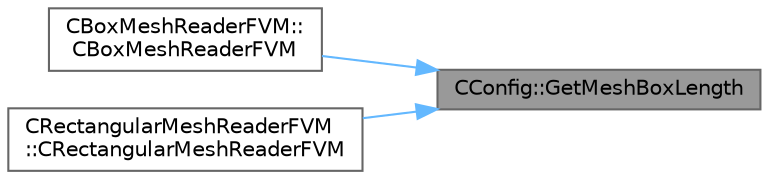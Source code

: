 digraph "CConfig::GetMeshBoxLength"
{
 // LATEX_PDF_SIZE
  bgcolor="transparent";
  edge [fontname=Helvetica,fontsize=10,labelfontname=Helvetica,labelfontsize=10];
  node [fontname=Helvetica,fontsize=10,shape=box,height=0.2,width=0.4];
  rankdir="RL";
  Node1 [id="Node000001",label="CConfig::GetMeshBoxLength",height=0.2,width=0.4,color="gray40", fillcolor="grey60", style="filled", fontcolor="black",tooltip="Get the length of the analytic RECTANGLE or BOX grid in the specified coordinate direction."];
  Node1 -> Node2 [id="edge1_Node000001_Node000002",dir="back",color="steelblue1",style="solid",tooltip=" "];
  Node2 [id="Node000002",label="CBoxMeshReaderFVM::\lCBoxMeshReaderFVM",height=0.2,width=0.4,color="grey40", fillcolor="white", style="filled",URL="$classCBoxMeshReaderFVM.html#a005b6ebd30438a774a8a516a6e8258a9",tooltip="Constructor of the CBoxMeshReaderFVM class."];
  Node1 -> Node3 [id="edge2_Node000001_Node000003",dir="back",color="steelblue1",style="solid",tooltip=" "];
  Node3 [id="Node000003",label="CRectangularMeshReaderFVM\l::CRectangularMeshReaderFVM",height=0.2,width=0.4,color="grey40", fillcolor="white", style="filled",URL="$classCRectangularMeshReaderFVM.html#a6765815462a38aa3281a3e966085a0c6",tooltip="Constructor of the CRectangularMeshReaderFVM class."];
}
